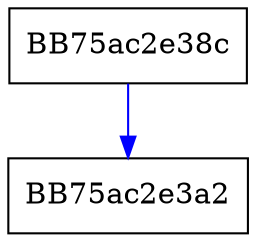 digraph CreatePartitionList {
  node [shape="box"];
  graph [splines=ortho];
  BB75ac2e38c -> BB75ac2e3a2 [color="blue"];
}